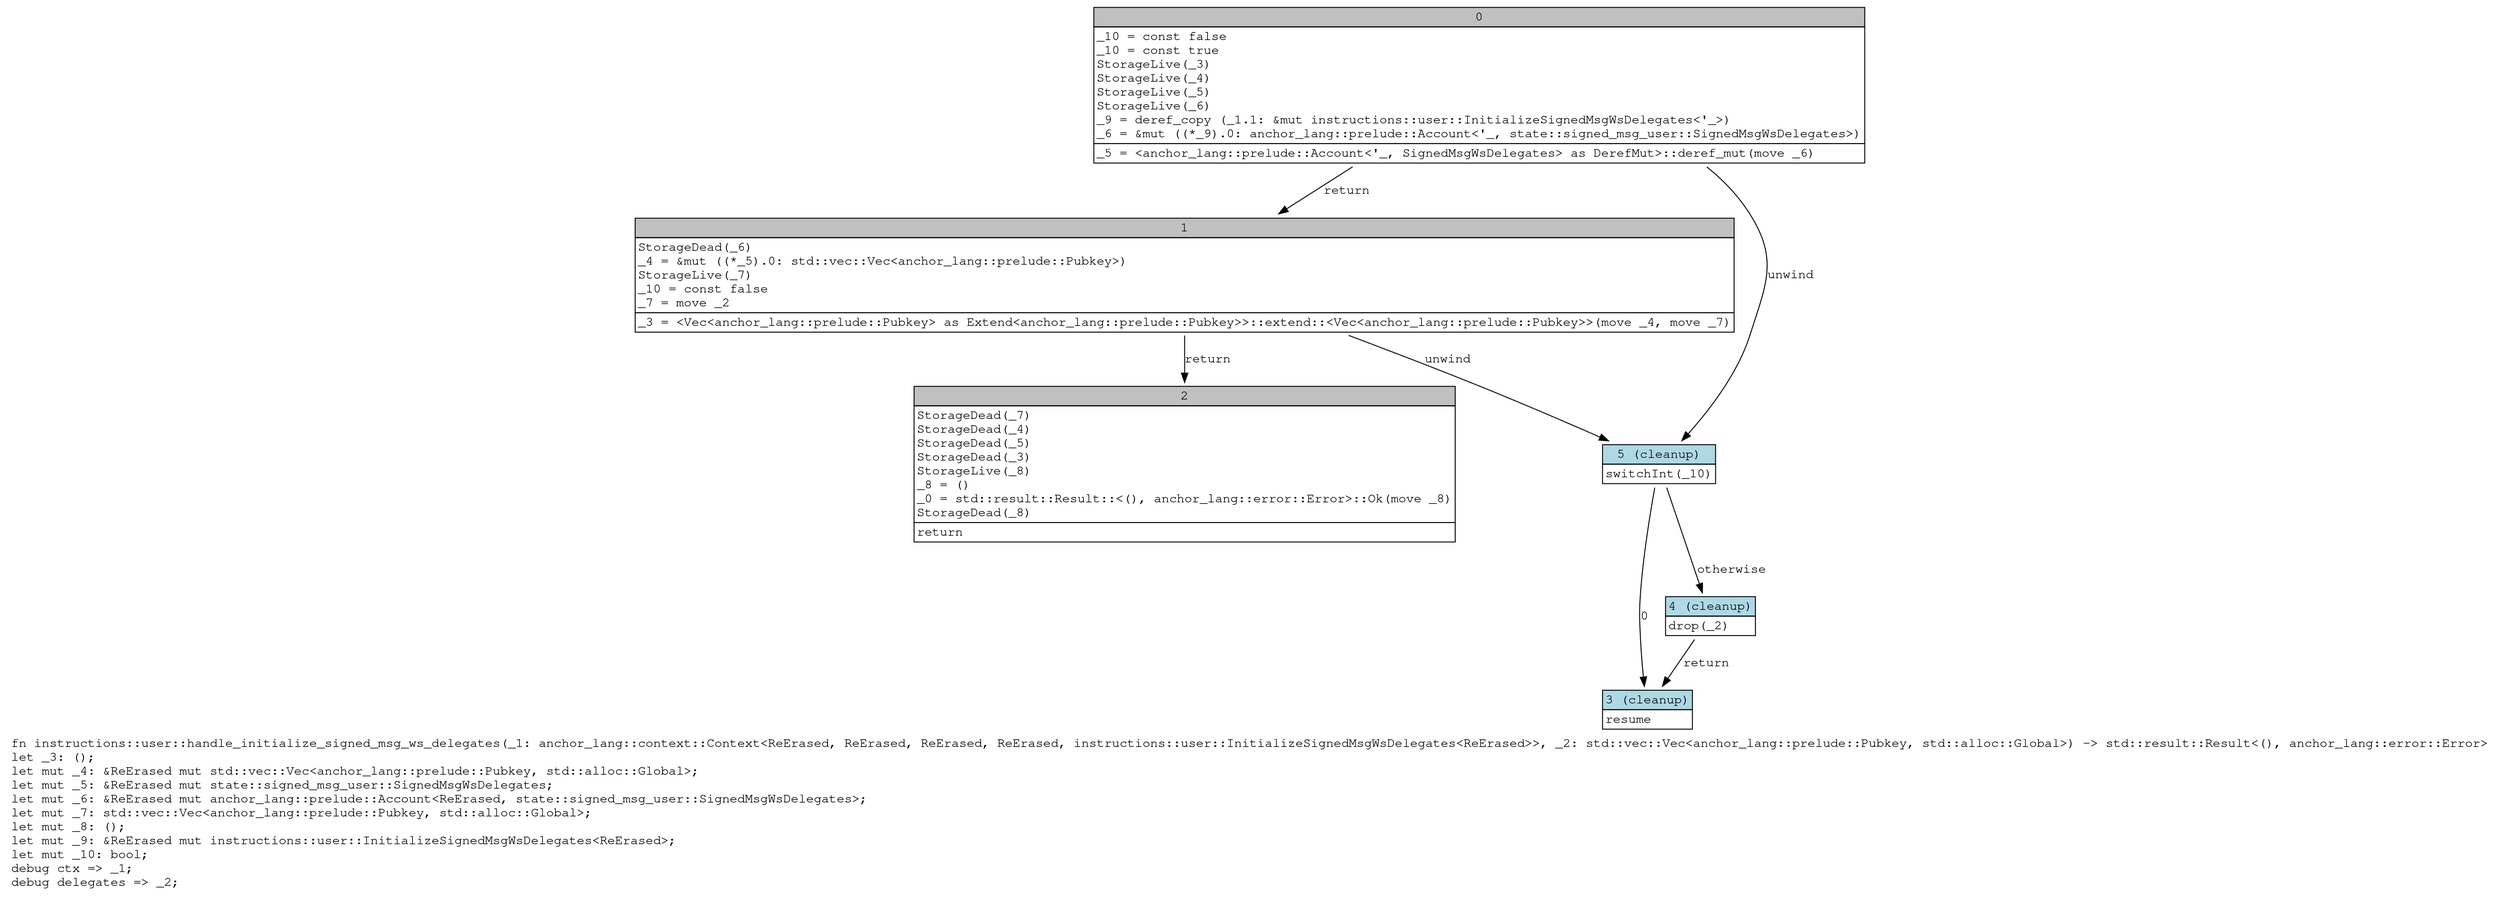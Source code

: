 digraph Mir_0_1694 {
    graph [fontname="Courier, monospace"];
    node [fontname="Courier, monospace"];
    edge [fontname="Courier, monospace"];
    label=<fn instructions::user::handle_initialize_signed_msg_ws_delegates(_1: anchor_lang::context::Context&lt;ReErased, ReErased, ReErased, ReErased, instructions::user::InitializeSignedMsgWsDelegates&lt;ReErased&gt;&gt;, _2: std::vec::Vec&lt;anchor_lang::prelude::Pubkey, std::alloc::Global&gt;) -&gt; std::result::Result&lt;(), anchor_lang::error::Error&gt;<br align="left"/>let _3: ();<br align="left"/>let mut _4: &amp;ReErased mut std::vec::Vec&lt;anchor_lang::prelude::Pubkey, std::alloc::Global&gt;;<br align="left"/>let mut _5: &amp;ReErased mut state::signed_msg_user::SignedMsgWsDelegates;<br align="left"/>let mut _6: &amp;ReErased mut anchor_lang::prelude::Account&lt;ReErased, state::signed_msg_user::SignedMsgWsDelegates&gt;;<br align="left"/>let mut _7: std::vec::Vec&lt;anchor_lang::prelude::Pubkey, std::alloc::Global&gt;;<br align="left"/>let mut _8: ();<br align="left"/>let mut _9: &amp;ReErased mut instructions::user::InitializeSignedMsgWsDelegates&lt;ReErased&gt;;<br align="left"/>let mut _10: bool;<br align="left"/>debug ctx =&gt; _1;<br align="left"/>debug delegates =&gt; _2;<br align="left"/>>;
    bb0__0_1694 [shape="none", label=<<table border="0" cellborder="1" cellspacing="0"><tr><td bgcolor="gray" align="center" colspan="1">0</td></tr><tr><td align="left" balign="left">_10 = const false<br/>_10 = const true<br/>StorageLive(_3)<br/>StorageLive(_4)<br/>StorageLive(_5)<br/>StorageLive(_6)<br/>_9 = deref_copy (_1.1: &amp;mut instructions::user::InitializeSignedMsgWsDelegates&lt;'_&gt;)<br/>_6 = &amp;mut ((*_9).0: anchor_lang::prelude::Account&lt;'_, state::signed_msg_user::SignedMsgWsDelegates&gt;)<br/></td></tr><tr><td align="left">_5 = &lt;anchor_lang::prelude::Account&lt;'_, SignedMsgWsDelegates&gt; as DerefMut&gt;::deref_mut(move _6)</td></tr></table>>];
    bb1__0_1694 [shape="none", label=<<table border="0" cellborder="1" cellspacing="0"><tr><td bgcolor="gray" align="center" colspan="1">1</td></tr><tr><td align="left" balign="left">StorageDead(_6)<br/>_4 = &amp;mut ((*_5).0: std::vec::Vec&lt;anchor_lang::prelude::Pubkey&gt;)<br/>StorageLive(_7)<br/>_10 = const false<br/>_7 = move _2<br/></td></tr><tr><td align="left">_3 = &lt;Vec&lt;anchor_lang::prelude::Pubkey&gt; as Extend&lt;anchor_lang::prelude::Pubkey&gt;&gt;::extend::&lt;Vec&lt;anchor_lang::prelude::Pubkey&gt;&gt;(move _4, move _7)</td></tr></table>>];
    bb2__0_1694 [shape="none", label=<<table border="0" cellborder="1" cellspacing="0"><tr><td bgcolor="gray" align="center" colspan="1">2</td></tr><tr><td align="left" balign="left">StorageDead(_7)<br/>StorageDead(_4)<br/>StorageDead(_5)<br/>StorageDead(_3)<br/>StorageLive(_8)<br/>_8 = ()<br/>_0 = std::result::Result::&lt;(), anchor_lang::error::Error&gt;::Ok(move _8)<br/>StorageDead(_8)<br/></td></tr><tr><td align="left">return</td></tr></table>>];
    bb3__0_1694 [shape="none", label=<<table border="0" cellborder="1" cellspacing="0"><tr><td bgcolor="lightblue" align="center" colspan="1">3 (cleanup)</td></tr><tr><td align="left">resume</td></tr></table>>];
    bb4__0_1694 [shape="none", label=<<table border="0" cellborder="1" cellspacing="0"><tr><td bgcolor="lightblue" align="center" colspan="1">4 (cleanup)</td></tr><tr><td align="left">drop(_2)</td></tr></table>>];
    bb5__0_1694 [shape="none", label=<<table border="0" cellborder="1" cellspacing="0"><tr><td bgcolor="lightblue" align="center" colspan="1">5 (cleanup)</td></tr><tr><td align="left">switchInt(_10)</td></tr></table>>];
    bb0__0_1694 -> bb1__0_1694 [label="return"];
    bb0__0_1694 -> bb5__0_1694 [label="unwind"];
    bb1__0_1694 -> bb2__0_1694 [label="return"];
    bb1__0_1694 -> bb5__0_1694 [label="unwind"];
    bb4__0_1694 -> bb3__0_1694 [label="return"];
    bb5__0_1694 -> bb3__0_1694 [label="0"];
    bb5__0_1694 -> bb4__0_1694 [label="otherwise"];
}
